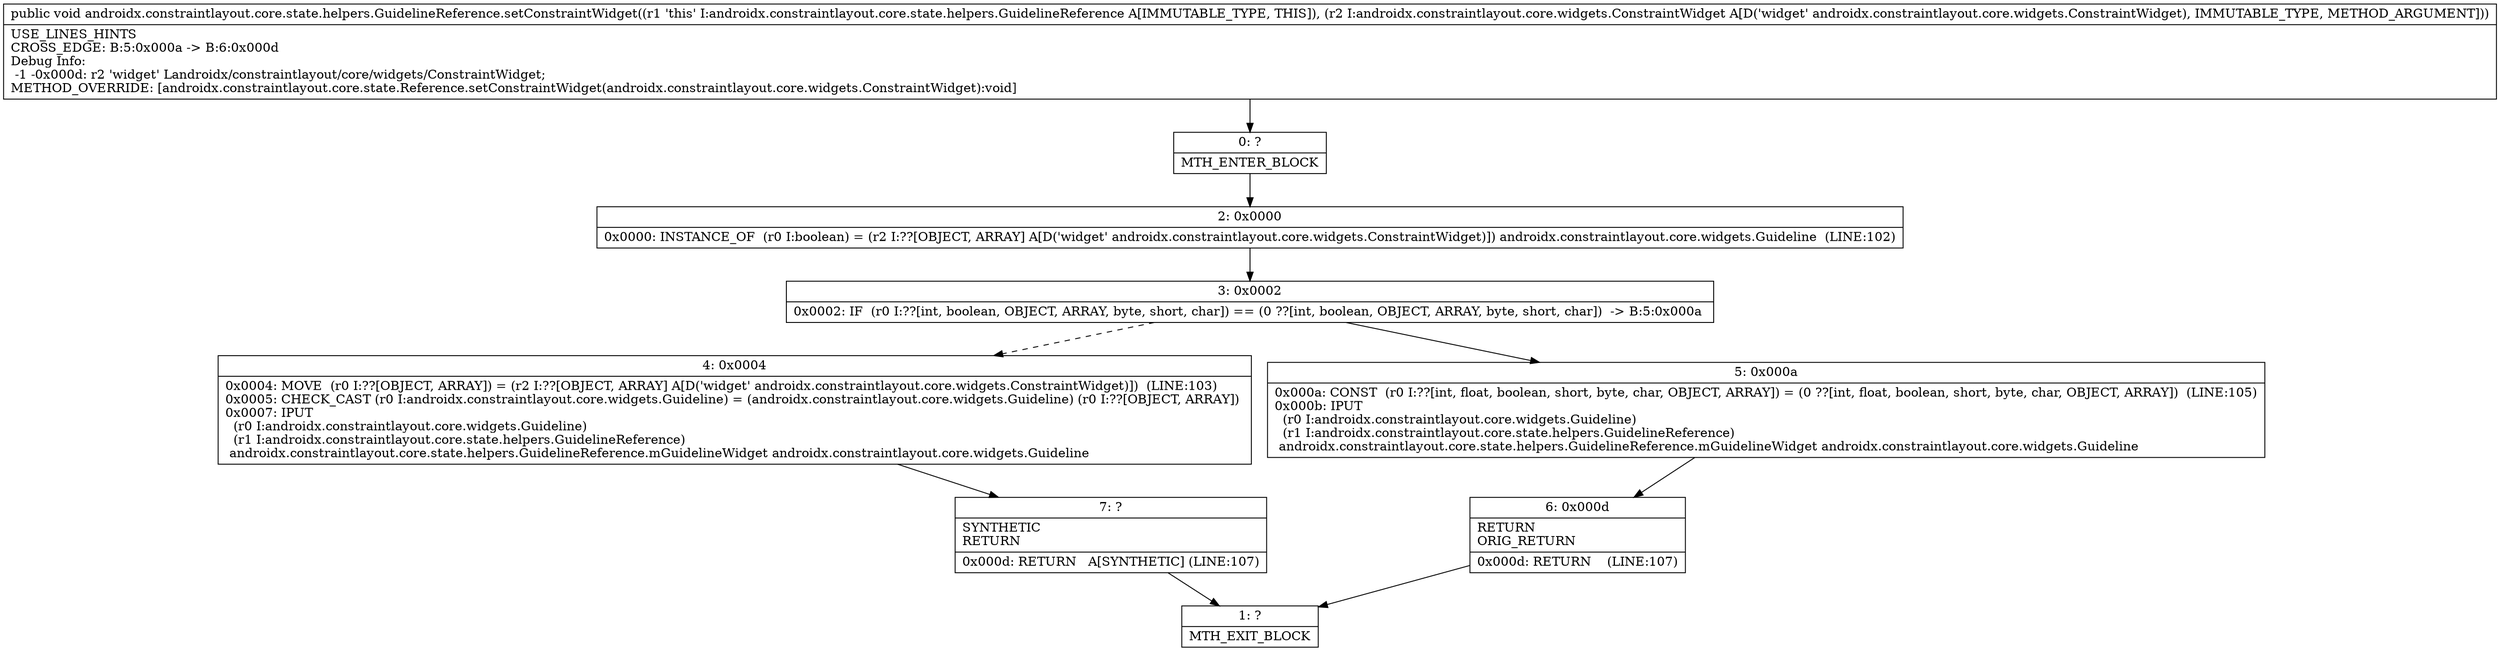 digraph "CFG forandroidx.constraintlayout.core.state.helpers.GuidelineReference.setConstraintWidget(Landroidx\/constraintlayout\/core\/widgets\/ConstraintWidget;)V" {
Node_0 [shape=record,label="{0\:\ ?|MTH_ENTER_BLOCK\l}"];
Node_2 [shape=record,label="{2\:\ 0x0000|0x0000: INSTANCE_OF  (r0 I:boolean) = (r2 I:??[OBJECT, ARRAY] A[D('widget' androidx.constraintlayout.core.widgets.ConstraintWidget)]) androidx.constraintlayout.core.widgets.Guideline  (LINE:102)\l}"];
Node_3 [shape=record,label="{3\:\ 0x0002|0x0002: IF  (r0 I:??[int, boolean, OBJECT, ARRAY, byte, short, char]) == (0 ??[int, boolean, OBJECT, ARRAY, byte, short, char])  \-\> B:5:0x000a \l}"];
Node_4 [shape=record,label="{4\:\ 0x0004|0x0004: MOVE  (r0 I:??[OBJECT, ARRAY]) = (r2 I:??[OBJECT, ARRAY] A[D('widget' androidx.constraintlayout.core.widgets.ConstraintWidget)])  (LINE:103)\l0x0005: CHECK_CAST (r0 I:androidx.constraintlayout.core.widgets.Guideline) = (androidx.constraintlayout.core.widgets.Guideline) (r0 I:??[OBJECT, ARRAY]) \l0x0007: IPUT  \l  (r0 I:androidx.constraintlayout.core.widgets.Guideline)\l  (r1 I:androidx.constraintlayout.core.state.helpers.GuidelineReference)\l androidx.constraintlayout.core.state.helpers.GuidelineReference.mGuidelineWidget androidx.constraintlayout.core.widgets.Guideline \l}"];
Node_7 [shape=record,label="{7\:\ ?|SYNTHETIC\lRETURN\l|0x000d: RETURN   A[SYNTHETIC] (LINE:107)\l}"];
Node_1 [shape=record,label="{1\:\ ?|MTH_EXIT_BLOCK\l}"];
Node_5 [shape=record,label="{5\:\ 0x000a|0x000a: CONST  (r0 I:??[int, float, boolean, short, byte, char, OBJECT, ARRAY]) = (0 ??[int, float, boolean, short, byte, char, OBJECT, ARRAY])  (LINE:105)\l0x000b: IPUT  \l  (r0 I:androidx.constraintlayout.core.widgets.Guideline)\l  (r1 I:androidx.constraintlayout.core.state.helpers.GuidelineReference)\l androidx.constraintlayout.core.state.helpers.GuidelineReference.mGuidelineWidget androidx.constraintlayout.core.widgets.Guideline \l}"];
Node_6 [shape=record,label="{6\:\ 0x000d|RETURN\lORIG_RETURN\l|0x000d: RETURN    (LINE:107)\l}"];
MethodNode[shape=record,label="{public void androidx.constraintlayout.core.state.helpers.GuidelineReference.setConstraintWidget((r1 'this' I:androidx.constraintlayout.core.state.helpers.GuidelineReference A[IMMUTABLE_TYPE, THIS]), (r2 I:androidx.constraintlayout.core.widgets.ConstraintWidget A[D('widget' androidx.constraintlayout.core.widgets.ConstraintWidget), IMMUTABLE_TYPE, METHOD_ARGUMENT]))  | USE_LINES_HINTS\lCROSS_EDGE: B:5:0x000a \-\> B:6:0x000d\lDebug Info:\l  \-1 \-0x000d: r2 'widget' Landroidx\/constraintlayout\/core\/widgets\/ConstraintWidget;\lMETHOD_OVERRIDE: [androidx.constraintlayout.core.state.Reference.setConstraintWidget(androidx.constraintlayout.core.widgets.ConstraintWidget):void]\l}"];
MethodNode -> Node_0;Node_0 -> Node_2;
Node_2 -> Node_3;
Node_3 -> Node_4[style=dashed];
Node_3 -> Node_5;
Node_4 -> Node_7;
Node_7 -> Node_1;
Node_5 -> Node_6;
Node_6 -> Node_1;
}

